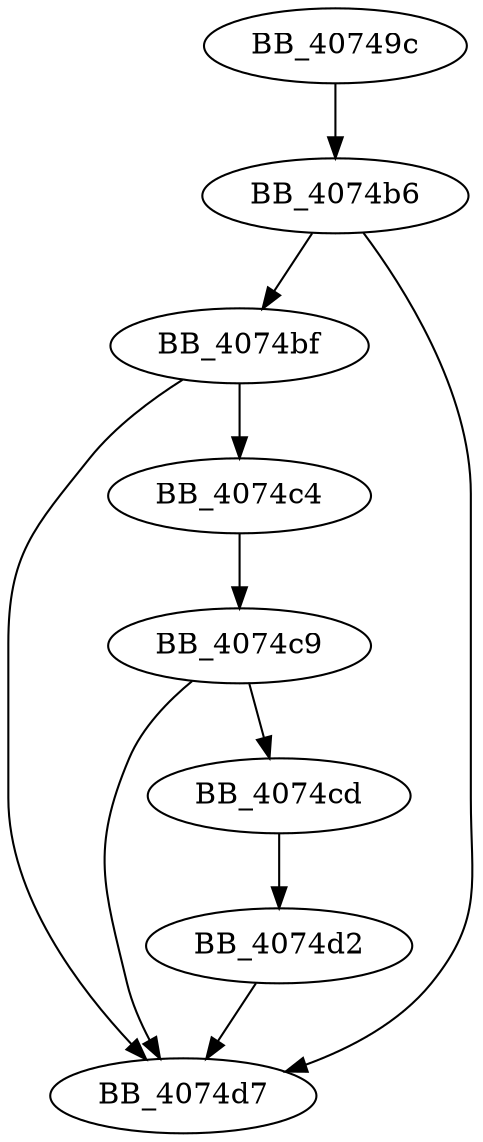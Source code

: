 DiGraph _calloc{
BB_40749c->BB_4074b6
BB_4074b6->BB_4074bf
BB_4074b6->BB_4074d7
BB_4074bf->BB_4074c4
BB_4074bf->BB_4074d7
BB_4074c4->BB_4074c9
BB_4074c9->BB_4074cd
BB_4074c9->BB_4074d7
BB_4074cd->BB_4074d2
BB_4074d2->BB_4074d7
}
